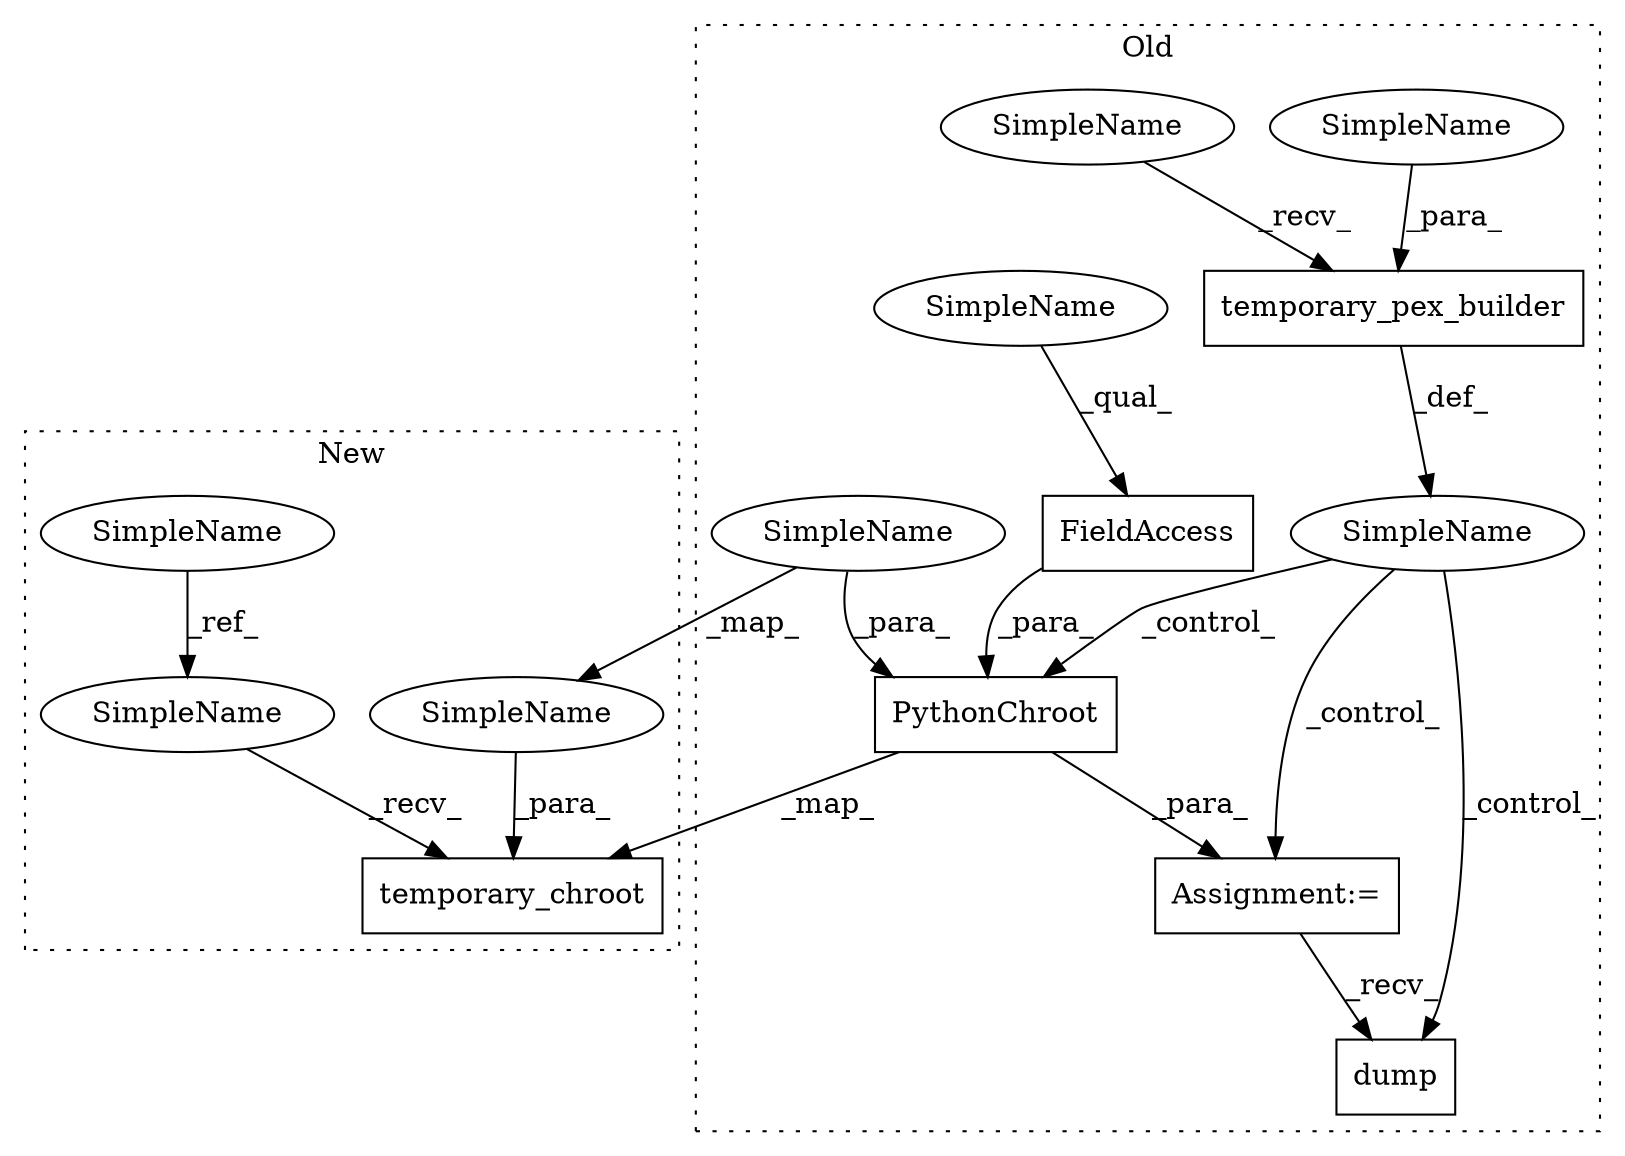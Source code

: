 digraph G {
subgraph cluster0 {
1 [label="PythonChroot" a="32" s="5502,5575" l="13,1" shape="box"];
3 [label="FieldAccess" a="22" s="5515" l="12" shape="box"];
4 [label="dump" a="32" s="5595" l="6" shape="box"];
5 [label="Assignment:=" a="7" s="5501" l="1" shape="box"];
6 [label="temporary_pex_builder" a="32" s="5360,5401" l="22,1" shape="box"];
8 [label="SimpleName" a="42" s="" l="" shape="ellipse"];
9 [label="SimpleName" a="42" s="5382" l="11" shape="ellipse"];
10 [label="SimpleName" a="42" s="5564" l="11" shape="ellipse"];
12 [label="SimpleName" a="42" s="5355" l="4" shape="ellipse"];
13 [label="SimpleName" a="42" s="5515" l="4" shape="ellipse"];
label = "Old";
style="dotted";
}
subgraph cluster1 {
2 [label="temporary_chroot" a="32" s="5824,5899" l="17,1" shape="box"];
7 [label="SimpleName" a="42" s="3268" l="4" shape="ellipse"];
11 [label="SimpleName" a="42" s="5819" l="4" shape="ellipse"];
14 [label="SimpleName" a="42" s="5841" l="11" shape="ellipse"];
label = "New";
style="dotted";
}
1 -> 2 [label="_map_"];
1 -> 5 [label="_para_"];
3 -> 1 [label="_para_"];
5 -> 4 [label="_recv_"];
6 -> 8 [label="_def_"];
7 -> 11 [label="_ref_"];
8 -> 5 [label="_control_"];
8 -> 4 [label="_control_"];
8 -> 1 [label="_control_"];
9 -> 6 [label="_para_"];
10 -> 1 [label="_para_"];
10 -> 14 [label="_map_"];
11 -> 2 [label="_recv_"];
12 -> 6 [label="_recv_"];
13 -> 3 [label="_qual_"];
14 -> 2 [label="_para_"];
}